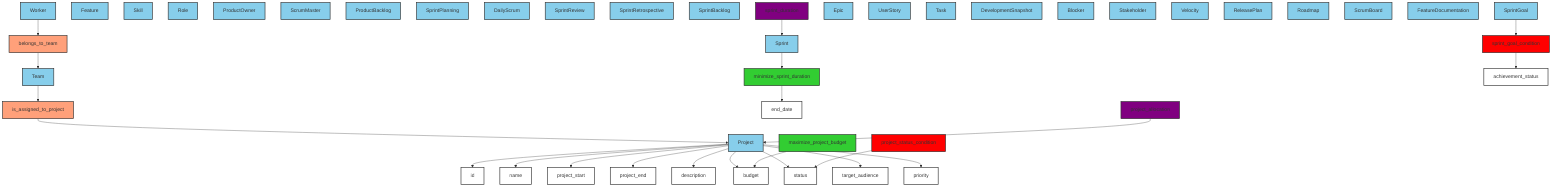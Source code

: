 graph TD
    %% Entities
    classDef entity fill:#87CEEB,stroke:#333,stroke-width:2px;
    classDef attribute fill:#FFFFFF,stroke:#333,stroke-width:2px;
    classDef relation fill:#FFA07A,stroke:#333,stroke-width:2px;
    classDef goal fill:#32CD32,stroke:#333,stroke-width:2px;
    classDef condition fill:#FF0000,stroke:#333,stroke-width:2px;
    classDef decisionVariable fill:#800080,stroke:#333,stroke-width:2px;

    %% Entities
    P[Project]:::entity
    T[Team]:::entity
    W[Worker]:::entity
    F[Feature]:::entity
    S[Skill]:::entity
    R[Role]:::entity
    PO[ProductOwner]:::entity
    SM[ScrumMaster]:::entity
    PB[ProductBacklog]:::entity
    SP[Sprint]:::entity
    SPP[SprintPlanning]:::entity
    DS[DailyScrum]:::entity
    SR[SprintReview]:::entity
    SRE[SprintRetrospective]:::entity
    SBL[SprintBacklog]:::entity
    SG[SprintGoal]:::entity
    E[Epic]:::entity
    US[UserStory]:::entity
    TSK[Task]:::entity
    DEV[DevelopmentSnapshot]:::entity
    BL[Blocker]:::entity
    SH[Stakeholder]:::entity
    VEL[Velocity]:::entity
    REP[ReleasePlan]:::entity
    RM[Roadmap]:::entity
    SCB[ScrumBoard]:::entity
    FED[FeatureDocumentation]:::entity

    %% Attributes
    id_P[id]:::attribute
    name_P[name]:::attribute
    project_start_P[project_start]:::attribute
    project_end_P[project_end]:::attribute
    description_P[description]:::attribute
    budget_P[budget]:::attribute
    status_P[status]:::attribute
    target_audience_P[target_audience]:::attribute
    priority_P[priority]:::attribute

    P --> id_P
    P --> name_P
    P --> project_start_P
    P --> project_end_P
    P --> description_P
    P --> budget_P
    P --> status_P
    P --> target_audience_P
    P --> priority_P

    %% Relations
    R1[is_assigned_to_project]:::relation
    T --> R1
    R1 --> P

    R2[belongs_to_team]:::relation
    W --> R2
    R2 --> T

    %% Goals
    G0[maximize_project_budget]:::goal
    G0 --> budget_P

    G1[minimize_sprint_duration]:::goal
    SP --> G1
    G1 --> end_date_SP[end_date]:::attribute

    %% Conditions
    C0[project_status_condition]:::condition
    C0 --> status_P

    C1[sprint_goal_condition]:::condition
    SG --> C1
    C1 --> achievement_status_SG[achievement_status]:::attribute

    %% Decision Variables
    D0[project_allocation]:::decisionVariable
    D0 --> P

    D1[sprint_duration]:::decisionVariable
    D1 --> SP

    %% More entities, attributes, relations, goals, conditions, and decision variables...
    %% ... (similar to above)

    %% All other entities, attributes, relations, goals, conditions, and decision variables...

    class P,T,W,F,S,R,PO,SM,PB,SP,SPP,DS,SR,SRE,SBL,SG,E,US,TSK,DEV,BL,SH,VEL,REP,RM,SCB,FED entity;
    class id_P,name_P,project_start_P,project_end_P,description_P,budget_P,status_P,target_audience_P,priority_P attribute;
    class R1,R2 relation;
    class G0,G1 goal;
    class C0,C1 condition;
    class D0,D1 decisionVariable;